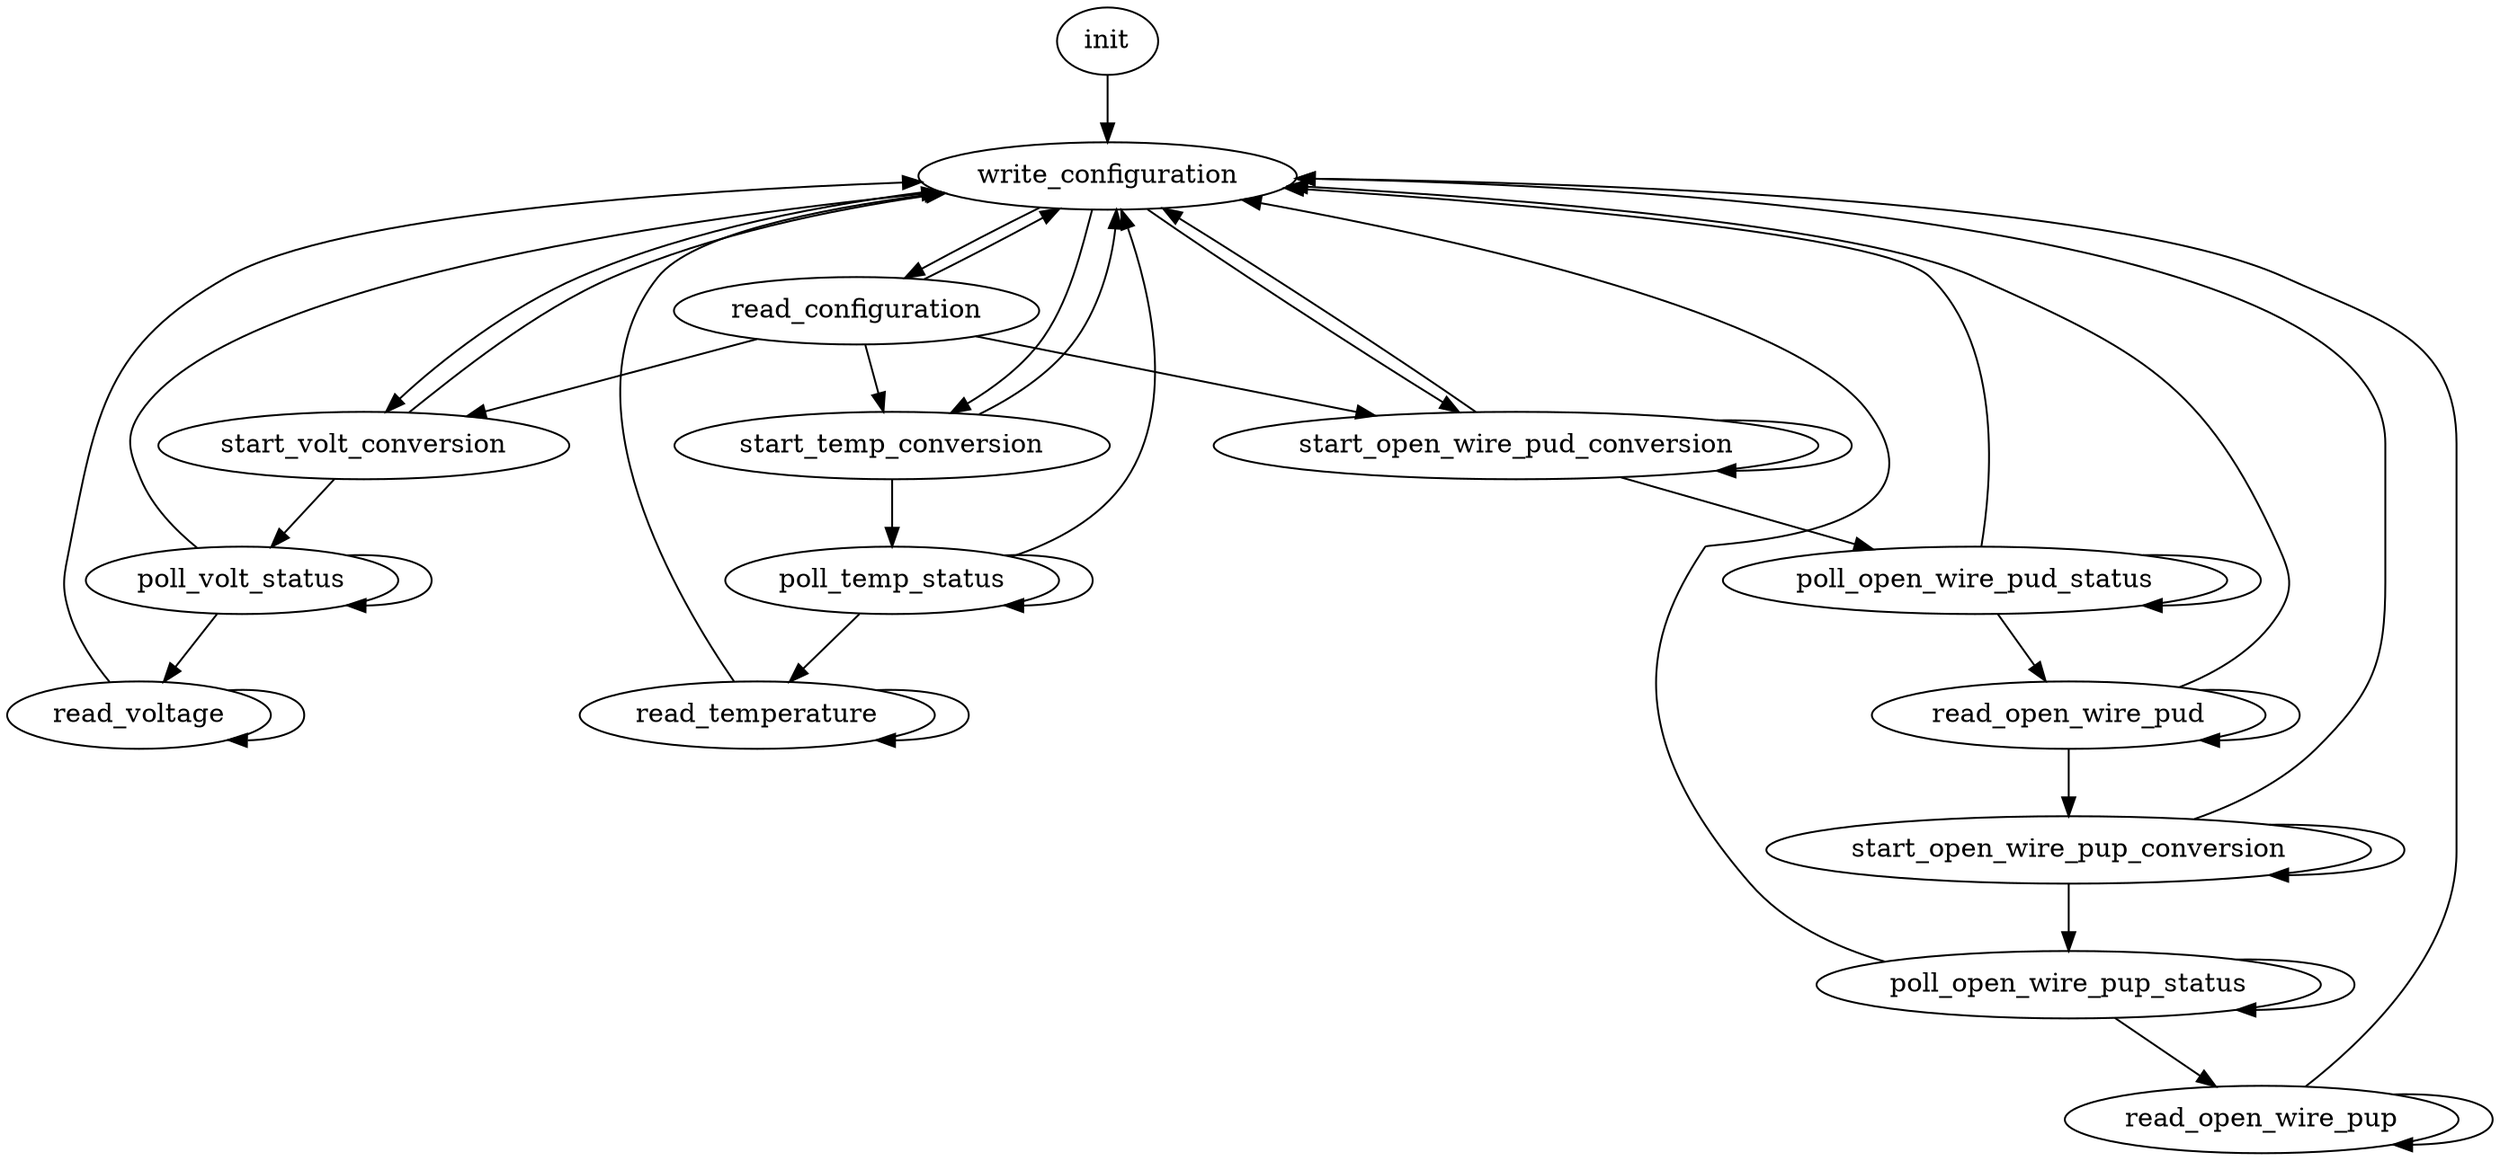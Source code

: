 digraph "fsm" {
    bgcolor="white"
    layout="dot"
    center=true
    concentrate=false
    // splines="ortho"

    /* Main operations */
    init
    write_configuration
    read_configuration

    /* Read voltages */
    start_volt_conversion
    poll_volt_status
    read_voltage

    /* Read temperatures */
    start_temp_conversion
    poll_temp_status
    read_temperature

    /* Open wire */
    start_open_wire_pud_conversion
    poll_open_wire_pud_status
    read_open_wire_pud
    start_open_wire_pup_conversion
    poll_open_wire_pup_status
    read_open_wire_pup
    
    /* Initialization */
    init -> write_configuration

    /* Main operations */
    write_configuration -> read_configuration
    write_configuration -> start_volt_conversion
    write_configuration -> start_temp_conversion
    write_configuration -> start_open_wire_pud_conversion

    read_configuration -> write_configuration
    read_configuration -> start_volt_conversion
    read_configuration -> start_temp_conversion
    read_configuration -> start_open_wire_pud_conversion

    /* Read voltages */
    start_volt_conversion -> poll_volt_status
    start_volt_conversion -> write_configuration

    poll_volt_status -> poll_volt_status
    poll_volt_status -> read_voltage
    poll_volt_status -> write_configuration

    read_voltage -> read_voltage
    read_voltage -> write_configuration

    /* Read temperatures */
    start_temp_conversion -> poll_temp_status
    start_temp_conversion -> write_configuration

    poll_temp_status -> poll_temp_status
    poll_temp_status -> read_temperature
    poll_temp_status -> write_configuration

    read_temperature -> read_temperature
    read_temperature -> write_configuration

    /* Open wire */
    start_open_wire_pud_conversion -> start_open_wire_pud_conversion
    start_open_wire_pud_conversion -> poll_open_wire_pud_status
    start_open_wire_pud_conversion -> write_configuration

    poll_open_wire_pud_status -> poll_open_wire_pud_status
    poll_open_wire_pud_status -> read_open_wire_pud
    poll_open_wire_pud_status -> write_configuration

    read_open_wire_pud -> read_open_wire_pud
    read_open_wire_pud -> start_open_wire_pup_conversion
    read_open_wire_pud -> write_configuration

    start_open_wire_pup_conversion -> start_open_wire_pup_conversion
    start_open_wire_pup_conversion -> poll_open_wire_pup_status
    start_open_wire_pup_conversion -> write_configuration

    poll_open_wire_pup_status -> poll_open_wire_pup_status
    poll_open_wire_pup_status -> read_open_wire_pup
    poll_open_wire_pup_status -> write_configuration

    read_open_wire_pup -> read_open_wire_pup
    read_open_wire_pup -> write_configuration
}
